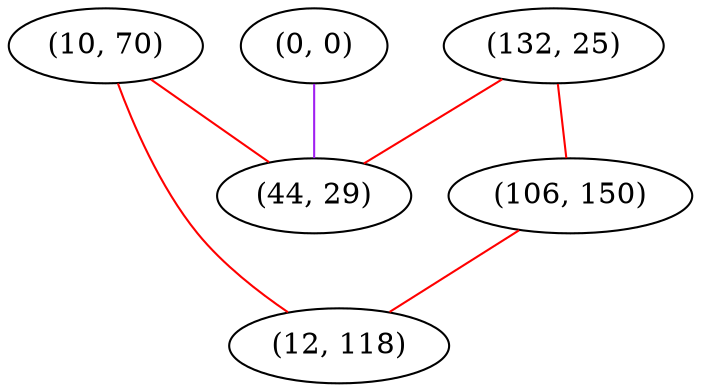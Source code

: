 graph "" {
"(0, 0)";
"(10, 70)";
"(132, 25)";
"(44, 29)";
"(106, 150)";
"(12, 118)";
"(0, 0)" -- "(44, 29)"  [color=purple, key=0, weight=4];
"(10, 70)" -- "(44, 29)"  [color=red, key=0, weight=1];
"(10, 70)" -- "(12, 118)"  [color=red, key=0, weight=1];
"(132, 25)" -- "(44, 29)"  [color=red, key=0, weight=1];
"(132, 25)" -- "(106, 150)"  [color=red, key=0, weight=1];
"(106, 150)" -- "(12, 118)"  [color=red, key=0, weight=1];
}
